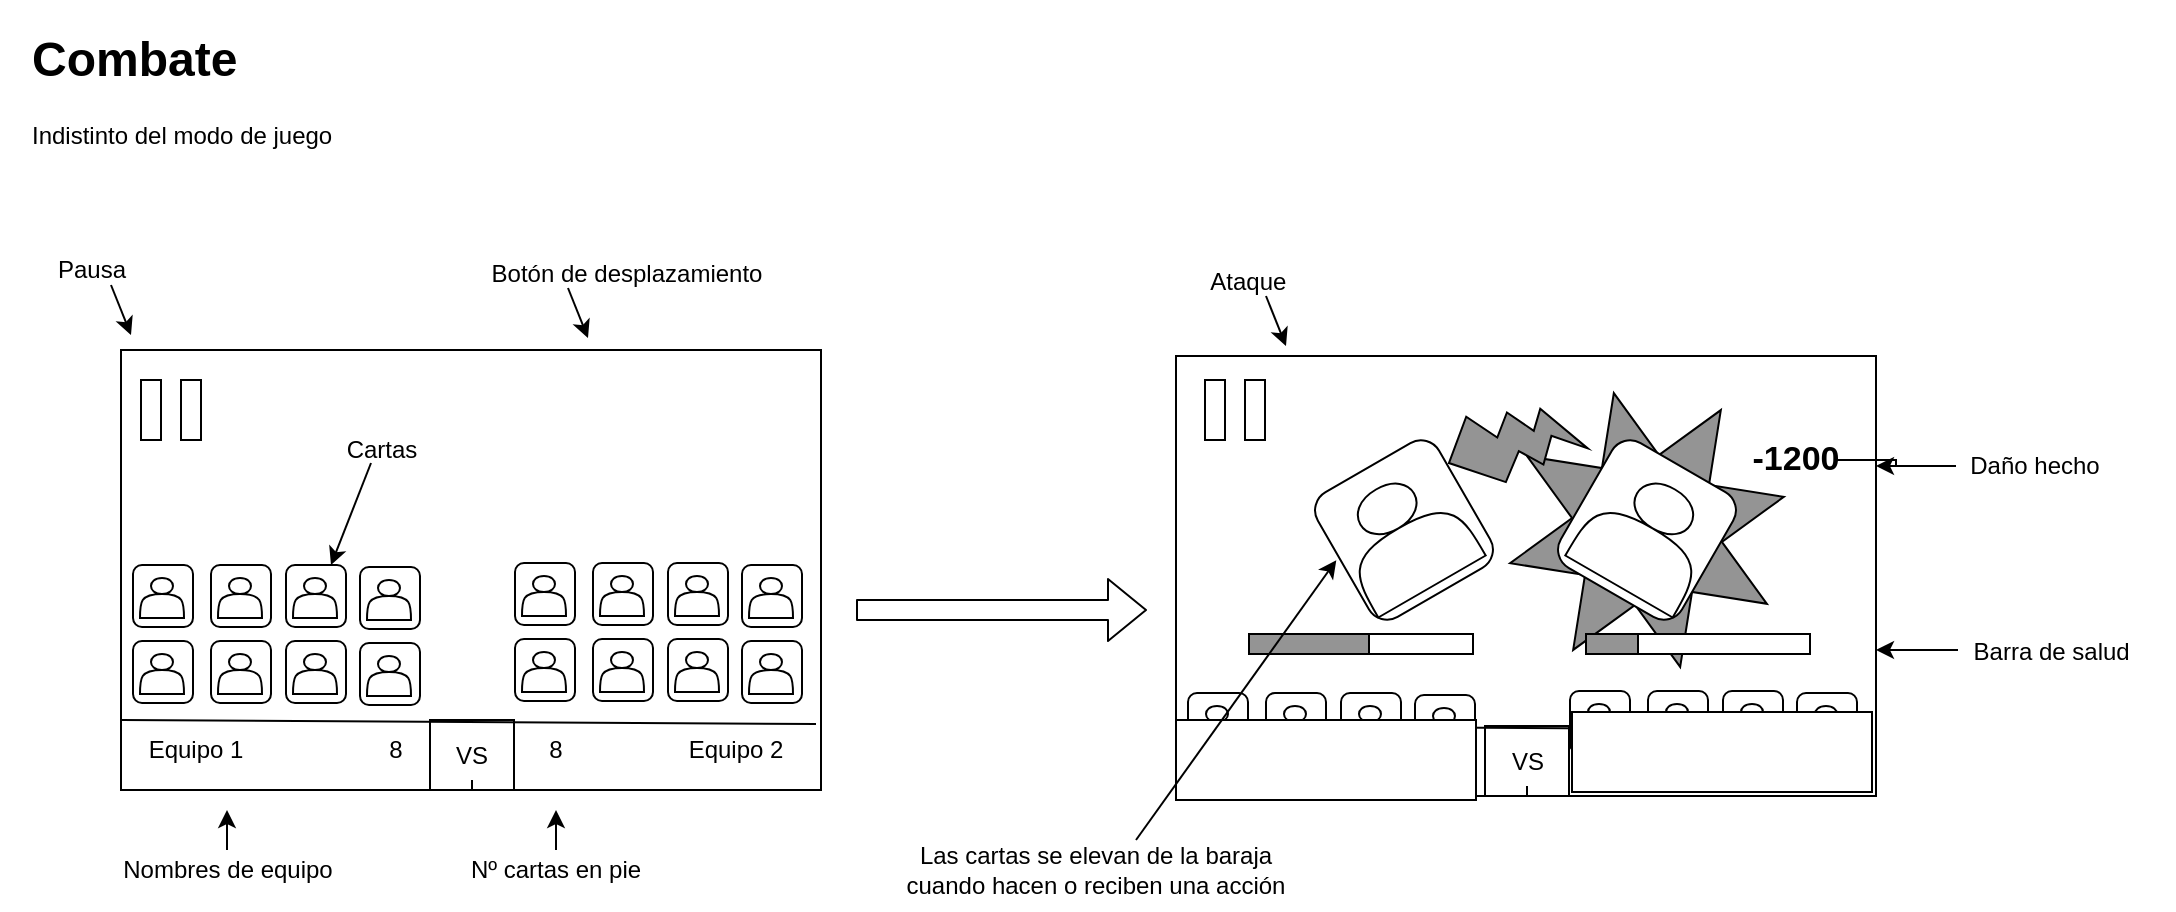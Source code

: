 <mxfile version="11.3.1" type="device" pages="1"><diagram id="0MgKfqXLYQqfslGgyYDX" name="Page-1"><mxGraphModel dx="854" dy="429" grid="1" gridSize="10" guides="1" tooltips="1" connect="1" arrows="1" fold="1" page="1" pageScale="1" pageWidth="1654" pageHeight="1169" math="0" shadow="0"><root><mxCell id="0"/><mxCell id="1" parent="0"/><mxCell id="ea-tSBvZ3ZcF_pOGpmC4-88" value="" style="rounded=0;whiteSpace=wrap;html=1;" vertex="1" parent="1"><mxGeometry x="590" y="208" width="350" height="220" as="geometry"/></mxCell><mxCell id="ea-tSBvZ3ZcF_pOGpmC4-144" value="" style="verticalLabelPosition=bottom;verticalAlign=top;html=1;shape=mxgraph.basic.8_point_star;strokeColor=#000000;fillColor=#949494;rotation=9;" vertex="1" parent="1"><mxGeometry x="760.5" y="230" width="130" height="130" as="geometry"/></mxCell><mxCell id="J_nL_28YuKfjsr3sEzcE-1" value="" style="rounded=0;whiteSpace=wrap;html=1;" parent="1" vertex="1"><mxGeometry x="62.5" y="205" width="350" height="220" as="geometry"/></mxCell><mxCell id="ea-tSBvZ3ZcF_pOGpmC4-10" value="" style="rounded=0;whiteSpace=wrap;html=1;strokeColor=#000000;fillColor=#FFFFFF;" vertex="1" parent="1"><mxGeometry x="217" y="390" width="42" height="35" as="geometry"/></mxCell><mxCell id="J_nL_28YuKfjsr3sEzcE-7" value="&lt;h1&gt;Combate&lt;br&gt;&lt;/h1&gt;&lt;p&gt;Indistinto del modo de juego&lt;br&gt;&lt;/p&gt;" style="text;html=1;strokeColor=none;fillColor=none;spacing=5;spacingTop=-20;whiteSpace=wrap;overflow=hidden;rounded=0;" parent="1" vertex="1"><mxGeometry x="12.5" y="40" width="240" height="120" as="geometry"/></mxCell><mxCell id="J_nL_28YuKfjsr3sEzcE-16" value="" style="rounded=1;whiteSpace=wrap;html=1;fontSize=20;rotation=-90;" parent="1" vertex="1"><mxGeometry x="68" y="351" width="31" height="30" as="geometry"/></mxCell><mxCell id="J_nL_28YuKfjsr3sEzcE-40" value="Nombres de equipo" style="text;html=1;strokeColor=none;fillColor=none;align=center;verticalAlign=middle;whiteSpace=wrap;rounded=0;fontSize=12;direction=south;" parent="1" vertex="1"><mxGeometry x="55.5" y="445" width="120" height="40" as="geometry"/></mxCell><mxCell id="J_nL_28YuKfjsr3sEzcE-41" value="Pausa" style="text;html=1;strokeColor=none;fillColor=none;align=center;verticalAlign=middle;whiteSpace=wrap;rounded=0;fontSize=12;direction=south;" parent="1" vertex="1"><mxGeometry x="2.5" y="145" width="90" height="40" as="geometry"/></mxCell><mxCell id="J_nL_28YuKfjsr3sEzcE-42" value="" style="endArrow=classic;html=1;strokeWidth=1;fontSize=12;" parent="1" edge="1"><mxGeometry width="50" height="50" relative="1" as="geometry"><mxPoint x="57.5" y="172.5" as="sourcePoint"/><mxPoint x="67.5" y="197.5" as="targetPoint"/></mxGeometry></mxCell><mxCell id="J_nL_28YuKfjsr3sEzcE-47" value="" style="endArrow=classic;html=1;strokeWidth=1;fontSize=12;" parent="1" edge="1"><mxGeometry width="50" height="50" relative="1" as="geometry"><mxPoint x="115.5" y="455" as="sourcePoint"/><mxPoint x="115.5" y="435" as="targetPoint"/></mxGeometry></mxCell><mxCell id="J_nL_28YuKfjsr3sEzcE-81" value="" style="shape=flexArrow;endArrow=classic;html=1;strokeWidth=1;fontSize=12;" parent="1" edge="1"><mxGeometry width="50" height="50" relative="1" as="geometry"><mxPoint x="430" y="335" as="sourcePoint"/><mxPoint x="575.5" y="335" as="targetPoint"/></mxGeometry></mxCell><mxCell id="9e3HB_JQmA8O_AuZmpLb-3" value="Botón de desplazamiento" style="text;html=1;strokeColor=none;fillColor=none;align=center;verticalAlign=middle;whiteSpace=wrap;rounded=0;fontSize=12;direction=south;" parent="1" vertex="1"><mxGeometry x="241" y="147" width="149" height="40" as="geometry"/></mxCell><mxCell id="9e3HB_JQmA8O_AuZmpLb-4" value="" style="endArrow=classic;html=1;strokeWidth=1;fontSize=12;" parent="1" edge="1"><mxGeometry width="50" height="50" relative="1" as="geometry"><mxPoint x="286" y="174" as="sourcePoint"/><mxPoint x="296" y="199" as="targetPoint"/></mxGeometry></mxCell><mxCell id="ea-tSBvZ3ZcF_pOGpmC4-1" value="" style="endArrow=none;html=1;" edge="1" parent="1"><mxGeometry width="50" height="50" relative="1" as="geometry"><mxPoint x="62.5" y="390" as="sourcePoint"/><mxPoint x="410" y="392" as="targetPoint"/></mxGeometry></mxCell><mxCell id="ea-tSBvZ3ZcF_pOGpmC4-3" value="Equipo 1" style="text;html=1;strokeColor=none;fillColor=none;align=center;verticalAlign=middle;whiteSpace=wrap;rounded=0;" vertex="1" parent="1"><mxGeometry x="70" y="395" width="60" height="20" as="geometry"/></mxCell><mxCell id="ea-tSBvZ3ZcF_pOGpmC4-4" value="Equipo 2" style="text;html=1;strokeColor=none;fillColor=none;align=center;verticalAlign=middle;whiteSpace=wrap;rounded=0;" vertex="1" parent="1"><mxGeometry x="340" y="395" width="60" height="20" as="geometry"/></mxCell><mxCell id="ea-tSBvZ3ZcF_pOGpmC4-6" value="8" style="text;html=1;strokeColor=none;fillColor=none;align=center;verticalAlign=middle;whiteSpace=wrap;rounded=0;" vertex="1" parent="1"><mxGeometry x="250" y="395" width="60" height="20" as="geometry"/></mxCell><mxCell id="ea-tSBvZ3ZcF_pOGpmC4-7" value="8" style="text;html=1;strokeColor=none;fillColor=none;align=center;verticalAlign=middle;whiteSpace=wrap;rounded=0;" vertex="1" parent="1"><mxGeometry x="170" y="395" width="60" height="20" as="geometry"/></mxCell><mxCell id="ea-tSBvZ3ZcF_pOGpmC4-12" style="edgeStyle=orthogonalEdgeStyle;rounded=0;orthogonalLoop=1;jettySize=auto;html=1;exitX=0.5;exitY=1;exitDx=0;exitDy=0;entryX=0.5;entryY=1;entryDx=0;entryDy=0;endArrow=none;endFill=0;" edge="1" parent="1" source="ea-tSBvZ3ZcF_pOGpmC4-5" target="ea-tSBvZ3ZcF_pOGpmC4-10"><mxGeometry relative="1" as="geometry"/></mxCell><mxCell id="ea-tSBvZ3ZcF_pOGpmC4-5" value="VS" style="text;html=1;strokeColor=none;fillColor=none;align=center;verticalAlign=middle;whiteSpace=wrap;rounded=0;" vertex="1" parent="1"><mxGeometry x="208" y="395" width="60" height="25" as="geometry"/></mxCell><mxCell id="ea-tSBvZ3ZcF_pOGpmC4-13" value="" style="shape=actor;whiteSpace=wrap;html=1;strokeColor=#000000;fillColor=#FFFFFF;" vertex="1" parent="1"><mxGeometry x="72" y="357" width="22" height="20" as="geometry"/></mxCell><mxCell id="ea-tSBvZ3ZcF_pOGpmC4-19" value="" style="rounded=1;whiteSpace=wrap;html=1;fontSize=20;rotation=-90;" vertex="1" parent="1"><mxGeometry x="68" y="313" width="31" height="30" as="geometry"/></mxCell><mxCell id="ea-tSBvZ3ZcF_pOGpmC4-20" value="" style="shape=actor;whiteSpace=wrap;html=1;strokeColor=#000000;fillColor=#FFFFFF;" vertex="1" parent="1"><mxGeometry x="72" y="319" width="22" height="20" as="geometry"/></mxCell><mxCell id="ea-tSBvZ3ZcF_pOGpmC4-21" value="" style="rounded=1;whiteSpace=wrap;html=1;fontSize=20;rotation=-90;" vertex="1" parent="1"><mxGeometry x="107" y="351" width="31" height="30" as="geometry"/></mxCell><mxCell id="ea-tSBvZ3ZcF_pOGpmC4-22" value="" style="shape=actor;whiteSpace=wrap;html=1;strokeColor=#000000;fillColor=#FFFFFF;" vertex="1" parent="1"><mxGeometry x="111" y="357" width="22" height="20" as="geometry"/></mxCell><mxCell id="ea-tSBvZ3ZcF_pOGpmC4-23" value="" style="rounded=1;whiteSpace=wrap;html=1;fontSize=20;rotation=-90;" vertex="1" parent="1"><mxGeometry x="107" y="313" width="31" height="30" as="geometry"/></mxCell><mxCell id="ea-tSBvZ3ZcF_pOGpmC4-24" value="" style="shape=actor;whiteSpace=wrap;html=1;strokeColor=#000000;fillColor=#FFFFFF;" vertex="1" parent="1"><mxGeometry x="111" y="319" width="22" height="20" as="geometry"/></mxCell><mxCell id="ea-tSBvZ3ZcF_pOGpmC4-31" value="" style="rounded=1;whiteSpace=wrap;html=1;fontSize=20;rotation=-90;" vertex="1" parent="1"><mxGeometry x="144.5" y="351" width="31" height="30" as="geometry"/></mxCell><mxCell id="ea-tSBvZ3ZcF_pOGpmC4-32" value="" style="shape=actor;whiteSpace=wrap;html=1;strokeColor=#000000;fillColor=#FFFFFF;" vertex="1" parent="1"><mxGeometry x="148.5" y="357" width="22" height="20" as="geometry"/></mxCell><mxCell id="ea-tSBvZ3ZcF_pOGpmC4-33" value="" style="rounded=1;whiteSpace=wrap;html=1;fontSize=20;rotation=-90;" vertex="1" parent="1"><mxGeometry x="144.5" y="313" width="31" height="30" as="geometry"/></mxCell><mxCell id="ea-tSBvZ3ZcF_pOGpmC4-34" value="" style="shape=actor;whiteSpace=wrap;html=1;strokeColor=#000000;fillColor=#FFFFFF;" vertex="1" parent="1"><mxGeometry x="148.5" y="319" width="22" height="20" as="geometry"/></mxCell><mxCell id="ea-tSBvZ3ZcF_pOGpmC4-35" value="" style="rounded=1;whiteSpace=wrap;html=1;fontSize=20;rotation=-90;" vertex="1" parent="1"><mxGeometry x="181.5" y="352" width="31" height="30" as="geometry"/></mxCell><mxCell id="ea-tSBvZ3ZcF_pOGpmC4-36" value="" style="shape=actor;whiteSpace=wrap;html=1;strokeColor=#000000;fillColor=#FFFFFF;" vertex="1" parent="1"><mxGeometry x="185.5" y="358" width="22" height="20" as="geometry"/></mxCell><mxCell id="ea-tSBvZ3ZcF_pOGpmC4-37" value="" style="rounded=1;whiteSpace=wrap;html=1;fontSize=20;rotation=-90;" vertex="1" parent="1"><mxGeometry x="181.5" y="314" width="31" height="30" as="geometry"/></mxCell><mxCell id="ea-tSBvZ3ZcF_pOGpmC4-38" value="" style="shape=actor;whiteSpace=wrap;html=1;strokeColor=#000000;fillColor=#FFFFFF;" vertex="1" parent="1"><mxGeometry x="185.5" y="320" width="22" height="20" as="geometry"/></mxCell><mxCell id="ea-tSBvZ3ZcF_pOGpmC4-72" value="" style="rounded=1;whiteSpace=wrap;html=1;fontSize=20;rotation=-90;" vertex="1" parent="1"><mxGeometry x="259" y="350" width="31" height="30" as="geometry"/></mxCell><mxCell id="ea-tSBvZ3ZcF_pOGpmC4-73" value="" style="shape=actor;whiteSpace=wrap;html=1;strokeColor=#000000;fillColor=#FFFFFF;" vertex="1" parent="1"><mxGeometry x="263" y="356" width="22" height="20" as="geometry"/></mxCell><mxCell id="ea-tSBvZ3ZcF_pOGpmC4-74" value="" style="rounded=1;whiteSpace=wrap;html=1;fontSize=20;rotation=-90;" vertex="1" parent="1"><mxGeometry x="259" y="312" width="31" height="30" as="geometry"/></mxCell><mxCell id="ea-tSBvZ3ZcF_pOGpmC4-75" value="" style="shape=actor;whiteSpace=wrap;html=1;strokeColor=#000000;fillColor=#FFFFFF;" vertex="1" parent="1"><mxGeometry x="263" y="318" width="22" height="20" as="geometry"/></mxCell><mxCell id="ea-tSBvZ3ZcF_pOGpmC4-76" value="" style="rounded=1;whiteSpace=wrap;html=1;fontSize=20;rotation=-90;" vertex="1" parent="1"><mxGeometry x="298" y="350" width="31" height="30" as="geometry"/></mxCell><mxCell id="ea-tSBvZ3ZcF_pOGpmC4-77" value="" style="shape=actor;whiteSpace=wrap;html=1;strokeColor=#000000;fillColor=#FFFFFF;" vertex="1" parent="1"><mxGeometry x="302" y="356" width="22" height="20" as="geometry"/></mxCell><mxCell id="ea-tSBvZ3ZcF_pOGpmC4-78" value="" style="rounded=1;whiteSpace=wrap;html=1;fontSize=20;rotation=-90;" vertex="1" parent="1"><mxGeometry x="298" y="312" width="31" height="30" as="geometry"/></mxCell><mxCell id="ea-tSBvZ3ZcF_pOGpmC4-79" value="" style="shape=actor;whiteSpace=wrap;html=1;strokeColor=#000000;fillColor=#FFFFFF;" vertex="1" parent="1"><mxGeometry x="302" y="318" width="22" height="20" as="geometry"/></mxCell><mxCell id="ea-tSBvZ3ZcF_pOGpmC4-80" value="" style="rounded=1;whiteSpace=wrap;html=1;fontSize=20;rotation=-90;" vertex="1" parent="1"><mxGeometry x="335.5" y="350" width="31" height="30" as="geometry"/></mxCell><mxCell id="ea-tSBvZ3ZcF_pOGpmC4-81" value="" style="shape=actor;whiteSpace=wrap;html=1;strokeColor=#000000;fillColor=#FFFFFF;" vertex="1" parent="1"><mxGeometry x="339.5" y="356" width="22" height="20" as="geometry"/></mxCell><mxCell id="ea-tSBvZ3ZcF_pOGpmC4-82" value="" style="rounded=1;whiteSpace=wrap;html=1;fontSize=20;rotation=-90;" vertex="1" parent="1"><mxGeometry x="335.5" y="312" width="31" height="30" as="geometry"/></mxCell><mxCell id="ea-tSBvZ3ZcF_pOGpmC4-83" value="" style="shape=actor;whiteSpace=wrap;html=1;strokeColor=#000000;fillColor=#FFFFFF;" vertex="1" parent="1"><mxGeometry x="339.5" y="318" width="22" height="20" as="geometry"/></mxCell><mxCell id="ea-tSBvZ3ZcF_pOGpmC4-84" value="" style="rounded=1;whiteSpace=wrap;html=1;fontSize=20;rotation=-90;" vertex="1" parent="1"><mxGeometry x="372.5" y="351" width="31" height="30" as="geometry"/></mxCell><mxCell id="ea-tSBvZ3ZcF_pOGpmC4-85" value="" style="shape=actor;whiteSpace=wrap;html=1;strokeColor=#000000;fillColor=#FFFFFF;" vertex="1" parent="1"><mxGeometry x="376.5" y="357" width="22" height="20" as="geometry"/></mxCell><mxCell id="ea-tSBvZ3ZcF_pOGpmC4-86" value="" style="rounded=1;whiteSpace=wrap;html=1;fontSize=20;rotation=-90;" vertex="1" parent="1"><mxGeometry x="372.5" y="313" width="31" height="30" as="geometry"/></mxCell><mxCell id="ea-tSBvZ3ZcF_pOGpmC4-87" value="" style="shape=actor;whiteSpace=wrap;html=1;strokeColor=#000000;fillColor=#FFFFFF;" vertex="1" parent="1"><mxGeometry x="376.5" y="319" width="22" height="20" as="geometry"/></mxCell><mxCell id="ea-tSBvZ3ZcF_pOGpmC4-89" value="" style="rounded=0;whiteSpace=wrap;html=1;strokeColor=#000000;fillColor=#FFFFFF;" vertex="1" parent="1"><mxGeometry x="744.5" y="393" width="42" height="35" as="geometry"/></mxCell><mxCell id="ea-tSBvZ3ZcF_pOGpmC4-90" value="" style="rounded=1;whiteSpace=wrap;html=1;fontSize=20;rotation=-90;" vertex="1" parent="1"><mxGeometry x="595.5" y="377" width="31" height="30" as="geometry"/></mxCell><mxCell id="ea-tSBvZ3ZcF_pOGpmC4-95" value="" style="endArrow=none;html=1;" edge="1" parent="1"><mxGeometry width="50" height="50" relative="1" as="geometry"><mxPoint x="590" y="393" as="sourcePoint"/><mxPoint x="937.5" y="395" as="targetPoint"/></mxGeometry></mxCell><mxCell id="ea-tSBvZ3ZcF_pOGpmC4-96" value="Equipo 1" style="text;html=1;strokeColor=none;fillColor=none;align=center;verticalAlign=middle;whiteSpace=wrap;rounded=0;" vertex="1" parent="1"><mxGeometry x="597.5" y="398" width="60" height="20" as="geometry"/></mxCell><mxCell id="ea-tSBvZ3ZcF_pOGpmC4-97" value="Equipo 2" style="text;html=1;strokeColor=none;fillColor=none;align=center;verticalAlign=middle;whiteSpace=wrap;rounded=0;" vertex="1" parent="1"><mxGeometry x="867.5" y="398" width="60" height="20" as="geometry"/></mxCell><mxCell id="ea-tSBvZ3ZcF_pOGpmC4-98" value="8" style="text;html=1;strokeColor=none;fillColor=none;align=center;verticalAlign=middle;whiteSpace=wrap;rounded=0;" vertex="1" parent="1"><mxGeometry x="777.5" y="398" width="60" height="20" as="geometry"/></mxCell><mxCell id="ea-tSBvZ3ZcF_pOGpmC4-99" value="8" style="text;html=1;strokeColor=none;fillColor=none;align=center;verticalAlign=middle;whiteSpace=wrap;rounded=0;" vertex="1" parent="1"><mxGeometry x="697.5" y="398" width="60" height="20" as="geometry"/></mxCell><mxCell id="ea-tSBvZ3ZcF_pOGpmC4-100" style="edgeStyle=orthogonalEdgeStyle;rounded=0;orthogonalLoop=1;jettySize=auto;html=1;exitX=0.5;exitY=1;exitDx=0;exitDy=0;entryX=0.5;entryY=1;entryDx=0;entryDy=0;endArrow=none;endFill=0;" edge="1" parent="1" source="ea-tSBvZ3ZcF_pOGpmC4-101" target="ea-tSBvZ3ZcF_pOGpmC4-89"><mxGeometry relative="1" as="geometry"/></mxCell><mxCell id="ea-tSBvZ3ZcF_pOGpmC4-101" value="VS" style="text;html=1;strokeColor=none;fillColor=none;align=center;verticalAlign=middle;whiteSpace=wrap;rounded=0;" vertex="1" parent="1"><mxGeometry x="735.5" y="398" width="60" height="25" as="geometry"/></mxCell><mxCell id="ea-tSBvZ3ZcF_pOGpmC4-102" value="" style="shape=actor;whiteSpace=wrap;html=1;strokeColor=#000000;fillColor=#FFFFFF;" vertex="1" parent="1"><mxGeometry x="599.5" y="383" width="22" height="20" as="geometry"/></mxCell><mxCell id="ea-tSBvZ3ZcF_pOGpmC4-105" value="" style="rounded=1;whiteSpace=wrap;html=1;fontSize=20;rotation=-90;" vertex="1" parent="1"><mxGeometry x="634.5" y="377" width="31" height="30" as="geometry"/></mxCell><mxCell id="ea-tSBvZ3ZcF_pOGpmC4-106" value="" style="shape=actor;whiteSpace=wrap;html=1;strokeColor=#000000;fillColor=#FFFFFF;" vertex="1" parent="1"><mxGeometry x="638.5" y="383" width="22" height="20" as="geometry"/></mxCell><mxCell id="ea-tSBvZ3ZcF_pOGpmC4-109" value="" style="rounded=1;whiteSpace=wrap;html=1;fontSize=20;rotation=-90;" vertex="1" parent="1"><mxGeometry x="672" y="377" width="31" height="30" as="geometry"/></mxCell><mxCell id="ea-tSBvZ3ZcF_pOGpmC4-110" value="" style="shape=actor;whiteSpace=wrap;html=1;strokeColor=#000000;fillColor=#FFFFFF;" vertex="1" parent="1"><mxGeometry x="676" y="383" width="22" height="20" as="geometry"/></mxCell><mxCell id="ea-tSBvZ3ZcF_pOGpmC4-113" value="" style="rounded=1;whiteSpace=wrap;html=1;fontSize=20;rotation=-90;" vertex="1" parent="1"><mxGeometry x="709" y="378" width="31" height="30" as="geometry"/></mxCell><mxCell id="ea-tSBvZ3ZcF_pOGpmC4-114" value="" style="shape=actor;whiteSpace=wrap;html=1;strokeColor=#000000;fillColor=#FFFFFF;" vertex="1" parent="1"><mxGeometry x="713" y="384" width="22" height="20" as="geometry"/></mxCell><mxCell id="ea-tSBvZ3ZcF_pOGpmC4-115" value="" style="rounded=1;whiteSpace=wrap;html=1;fontSize=20;rotation=-120;" vertex="1" parent="1"><mxGeometry x="668" y="260" width="72" height="70" as="geometry"/></mxCell><mxCell id="ea-tSBvZ3ZcF_pOGpmC4-116" value="" style="shape=actor;whiteSpace=wrap;html=1;strokeColor=#000000;fillColor=#FFFFFF;rotation=-30;" vertex="1" parent="1"><mxGeometry x="673" y="271" width="62" height="56" as="geometry"/></mxCell><mxCell id="ea-tSBvZ3ZcF_pOGpmC4-117" value="" style="rounded=1;whiteSpace=wrap;html=1;fontSize=20;rotation=-90;" vertex="1" parent="1"><mxGeometry x="786.5" y="376" width="31" height="30" as="geometry"/></mxCell><mxCell id="ea-tSBvZ3ZcF_pOGpmC4-118" value="" style="shape=actor;whiteSpace=wrap;html=1;strokeColor=#000000;fillColor=#FFFFFF;" vertex="1" parent="1"><mxGeometry x="790.5" y="382" width="22" height="20" as="geometry"/></mxCell><mxCell id="ea-tSBvZ3ZcF_pOGpmC4-121" value="" style="rounded=1;whiteSpace=wrap;html=1;fontSize=20;rotation=-90;" vertex="1" parent="1"><mxGeometry x="825.5" y="376" width="31" height="30" as="geometry"/></mxCell><mxCell id="ea-tSBvZ3ZcF_pOGpmC4-122" value="" style="shape=actor;whiteSpace=wrap;html=1;strokeColor=#000000;fillColor=#FFFFFF;" vertex="1" parent="1"><mxGeometry x="829.5" y="382" width="22" height="20" as="geometry"/></mxCell><mxCell id="ea-tSBvZ3ZcF_pOGpmC4-125" value="" style="rounded=1;whiteSpace=wrap;html=1;fontSize=20;rotation=-90;" vertex="1" parent="1"><mxGeometry x="863" y="376" width="31" height="30" as="geometry"/></mxCell><mxCell id="ea-tSBvZ3ZcF_pOGpmC4-126" value="" style="shape=actor;whiteSpace=wrap;html=1;strokeColor=#000000;fillColor=#FFFFFF;" vertex="1" parent="1"><mxGeometry x="867" y="382" width="22" height="20" as="geometry"/></mxCell><mxCell id="ea-tSBvZ3ZcF_pOGpmC4-129" value="" style="rounded=1;whiteSpace=wrap;html=1;fontSize=20;rotation=-90;" vertex="1" parent="1"><mxGeometry x="900" y="377" width="31" height="30" as="geometry"/></mxCell><mxCell id="ea-tSBvZ3ZcF_pOGpmC4-130" value="" style="shape=actor;whiteSpace=wrap;html=1;strokeColor=#000000;fillColor=#FFFFFF;" vertex="1" parent="1"><mxGeometry x="904" y="383" width="22" height="20" as="geometry"/></mxCell><mxCell id="ea-tSBvZ3ZcF_pOGpmC4-133" value="" style="rounded=0;whiteSpace=wrap;html=1;strokeColor=#000000;fillColor=#FFFFFF;" vertex="1" parent="1"><mxGeometry x="590" y="390" width="150" height="40" as="geometry"/></mxCell><mxCell id="ea-tSBvZ3ZcF_pOGpmC4-135" value="" style="rounded=0;whiteSpace=wrap;html=1;strokeColor=#000000;fillColor=#FFFFFF;" vertex="1" parent="1"><mxGeometry x="788" y="386" width="150" height="40" as="geometry"/></mxCell><mxCell id="ea-tSBvZ3ZcF_pOGpmC4-136" value="" style="rounded=1;whiteSpace=wrap;html=1;fontSize=20;rotation=-60;" vertex="1" parent="1"><mxGeometry x="789.5" y="260" width="72" height="70" as="geometry"/></mxCell><mxCell id="ea-tSBvZ3ZcF_pOGpmC4-137" value="" style="shape=actor;whiteSpace=wrap;html=1;strokeColor=#000000;fillColor=#FFFFFF;rotation=30;" vertex="1" parent="1"><mxGeometry x="794.5" y="271" width="62" height="56" as="geometry"/></mxCell><mxCell id="ea-tSBvZ3ZcF_pOGpmC4-138" value="" style="rounded=0;whiteSpace=wrap;html=1;strokeColor=#000000;fillColor=#FFFFFF;" vertex="1" parent="1"><mxGeometry x="72.5" y="220" width="10" height="30" as="geometry"/></mxCell><mxCell id="ea-tSBvZ3ZcF_pOGpmC4-139" value="" style="rounded=0;whiteSpace=wrap;html=1;strokeColor=#000000;fillColor=#FFFFFF;" vertex="1" parent="1"><mxGeometry x="92.5" y="220" width="10" height="30" as="geometry"/></mxCell><mxCell id="ea-tSBvZ3ZcF_pOGpmC4-142" value="" style="rounded=0;whiteSpace=wrap;html=1;strokeColor=#000000;fillColor=#FFFFFF;" vertex="1" parent="1"><mxGeometry x="604.5" y="220" width="10" height="30" as="geometry"/></mxCell><mxCell id="ea-tSBvZ3ZcF_pOGpmC4-143" value="" style="rounded=0;whiteSpace=wrap;html=1;strokeColor=#000000;fillColor=#FFFFFF;" vertex="1" parent="1"><mxGeometry x="624.5" y="220" width="10" height="30" as="geometry"/></mxCell><mxCell id="ea-tSBvZ3ZcF_pOGpmC4-145" value="" style="verticalLabelPosition=bottom;verticalAlign=top;html=1;shape=mxgraph.basic.flash;strokeColor=#000000;fillColor=#949494;rotation=-115;" vertex="1" parent="1"><mxGeometry x="737.5" y="217" width="40" height="66" as="geometry"/></mxCell><mxCell id="ea-tSBvZ3ZcF_pOGpmC4-146" value="&lt;b&gt;&lt;font style=&quot;font-size: 17px&quot;&gt;-1200&lt;/font&gt;&lt;/b&gt;" style="text;html=1;strokeColor=none;fillColor=none;align=center;verticalAlign=middle;whiteSpace=wrap;rounded=0;" vertex="1" parent="1"><mxGeometry x="880" y="250" width="40" height="20" as="geometry"/></mxCell><mxCell id="ea-tSBvZ3ZcF_pOGpmC4-147" value="" style="rounded=0;whiteSpace=wrap;html=1;strokeColor=#000000;fillColor=#FFFFFF;" vertex="1" parent="1"><mxGeometry x="820" y="347" width="87" height="10" as="geometry"/></mxCell><mxCell id="ea-tSBvZ3ZcF_pOGpmC4-148" value="" style="rounded=0;whiteSpace=wrap;html=1;strokeColor=#000000;fillColor=#949494;" vertex="1" parent="1"><mxGeometry x="795" y="347" width="26" height="10" as="geometry"/></mxCell><mxCell id="ea-tSBvZ3ZcF_pOGpmC4-149" value="" style="rounded=0;whiteSpace=wrap;html=1;strokeColor=#000000;fillColor=#FFFFFF;" vertex="1" parent="1"><mxGeometry x="678.5" y="347" width="60" height="10" as="geometry"/></mxCell><mxCell id="ea-tSBvZ3ZcF_pOGpmC4-150" value="" style="rounded=0;whiteSpace=wrap;html=1;strokeColor=#000000;fillColor=#949494;" vertex="1" parent="1"><mxGeometry x="626.5" y="347" width="60" height="10" as="geometry"/></mxCell><mxCell id="ea-tSBvZ3ZcF_pOGpmC4-151" value="Nº cartas en pie" style="text;html=1;strokeColor=none;fillColor=none;align=center;verticalAlign=middle;whiteSpace=wrap;rounded=0;fontSize=12;direction=south;" vertex="1" parent="1"><mxGeometry x="220" y="445" width="120" height="40" as="geometry"/></mxCell><mxCell id="ea-tSBvZ3ZcF_pOGpmC4-152" value="" style="endArrow=classic;html=1;strokeWidth=1;fontSize=12;" edge="1" parent="1"><mxGeometry width="50" height="50" relative="1" as="geometry"><mxPoint x="280" y="455" as="sourcePoint"/><mxPoint x="280" y="435" as="targetPoint"/></mxGeometry></mxCell><mxCell id="ea-tSBvZ3ZcF_pOGpmC4-154" value="Cartas" style="text;html=1;strokeColor=none;fillColor=none;align=center;verticalAlign=middle;whiteSpace=wrap;rounded=0;fontSize=12;direction=south;" vertex="1" parent="1"><mxGeometry x="147.5" y="235" width="90" height="40" as="geometry"/></mxCell><mxCell id="ea-tSBvZ3ZcF_pOGpmC4-155" value="" style="endArrow=classic;html=1;strokeWidth=1;fontSize=12;entryX=1;entryY=0.75;entryDx=0;entryDy=0;" edge="1" parent="1" target="ea-tSBvZ3ZcF_pOGpmC4-33"><mxGeometry width="50" height="50" relative="1" as="geometry"><mxPoint x="187.5" y="261.5" as="sourcePoint"/><mxPoint x="197.5" y="286.5" as="targetPoint"/></mxGeometry></mxCell><mxCell id="ea-tSBvZ3ZcF_pOGpmC4-156" value="Ataque&amp;nbsp;&amp;nbsp;&amp;nbsp;&amp;nbsp;&amp;nbsp;&amp;nbsp;&amp;nbsp;&amp;nbsp;&amp;nbsp;&amp;nbsp;&amp;nbsp;&amp;nbsp;&amp;nbsp;&amp;nbsp;&amp;nbsp;&amp;nbsp;&amp;nbsp;&amp;nbsp;&amp;nbsp;&amp;nbsp;&amp;nbsp;&amp;nbsp;&amp;nbsp; " style="text;html=1;strokeColor=none;fillColor=none;align=center;verticalAlign=middle;whiteSpace=wrap;rounded=0;fontSize=12;direction=south;" vertex="1" parent="1"><mxGeometry x="590" y="151" width="149" height="40" as="geometry"/></mxCell><mxCell id="ea-tSBvZ3ZcF_pOGpmC4-157" value="" style="endArrow=classic;html=1;strokeWidth=1;fontSize=12;" edge="1" parent="1"><mxGeometry width="50" height="50" relative="1" as="geometry"><mxPoint x="635" y="178" as="sourcePoint"/><mxPoint x="645" y="203" as="targetPoint"/></mxGeometry></mxCell><mxCell id="ea-tSBvZ3ZcF_pOGpmC4-160" value="" style="edgeStyle=orthogonalEdgeStyle;rounded=0;orthogonalLoop=1;jettySize=auto;html=1;endArrow=none;endFill=0;" edge="1" parent="1" source="ea-tSBvZ3ZcF_pOGpmC4-158" target="ea-tSBvZ3ZcF_pOGpmC4-146"><mxGeometry relative="1" as="geometry"/></mxCell><mxCell id="ea-tSBvZ3ZcF_pOGpmC4-158" value="Daño hecho&amp;nbsp;&amp;nbsp;&amp;nbsp;&amp;nbsp;&amp;nbsp;&amp;nbsp;&amp;nbsp;&amp;nbsp;&amp;nbsp; " style="text;html=1;strokeColor=none;fillColor=none;align=center;verticalAlign=middle;whiteSpace=wrap;rounded=0;fontSize=12;direction=south;" vertex="1" parent="1"><mxGeometry x="980" y="243" width="109" height="40" as="geometry"/></mxCell><mxCell id="ea-tSBvZ3ZcF_pOGpmC4-159" value="" style="endArrow=classic;html=1;strokeWidth=1;fontSize=12;entryX=1;entryY=0.25;entryDx=0;entryDy=0;" edge="1" parent="1" source="ea-tSBvZ3ZcF_pOGpmC4-158" target="ea-tSBvZ3ZcF_pOGpmC4-88"><mxGeometry width="50" height="50" relative="1" as="geometry"><mxPoint x="995" y="221" as="sourcePoint"/><mxPoint x="1005" y="246" as="targetPoint"/></mxGeometry></mxCell><mxCell id="ea-tSBvZ3ZcF_pOGpmC4-162" value="Barra de salud&amp;nbsp;&amp;nbsp;&amp;nbsp;&amp;nbsp; " style="text;html=1;strokeColor=none;fillColor=none;align=center;verticalAlign=middle;whiteSpace=wrap;rounded=0;fontSize=12;direction=south;" vertex="1" parent="1"><mxGeometry x="980" y="336" width="109" height="40" as="geometry"/></mxCell><mxCell id="ea-tSBvZ3ZcF_pOGpmC4-163" value="" style="endArrow=classic;html=1;" edge="1" parent="1"><mxGeometry width="50" height="50" relative="1" as="geometry"><mxPoint x="981" y="355" as="sourcePoint"/><mxPoint x="940" y="355" as="targetPoint"/></mxGeometry></mxCell><mxCell id="ea-tSBvZ3ZcF_pOGpmC4-165" value="" style="endArrow=classic;html=1;entryX=0.229;entryY=0.464;entryDx=0;entryDy=0;entryPerimeter=0;" edge="1" parent="1" target="ea-tSBvZ3ZcF_pOGpmC4-88"><mxGeometry width="50" height="50" relative="1" as="geometry"><mxPoint x="570" y="450" as="sourcePoint"/><mxPoint x="580" y="450" as="targetPoint"/></mxGeometry></mxCell><mxCell id="ea-tSBvZ3ZcF_pOGpmC4-166" value="Las cartas se elevan de la baraja cuando hacen o reciben una acción" style="text;html=1;strokeColor=none;fillColor=none;align=center;verticalAlign=middle;whiteSpace=wrap;rounded=0;" vertex="1" parent="1"><mxGeometry x="450" y="455" width="200" height="20" as="geometry"/></mxCell></root></mxGraphModel></diagram></mxfile>